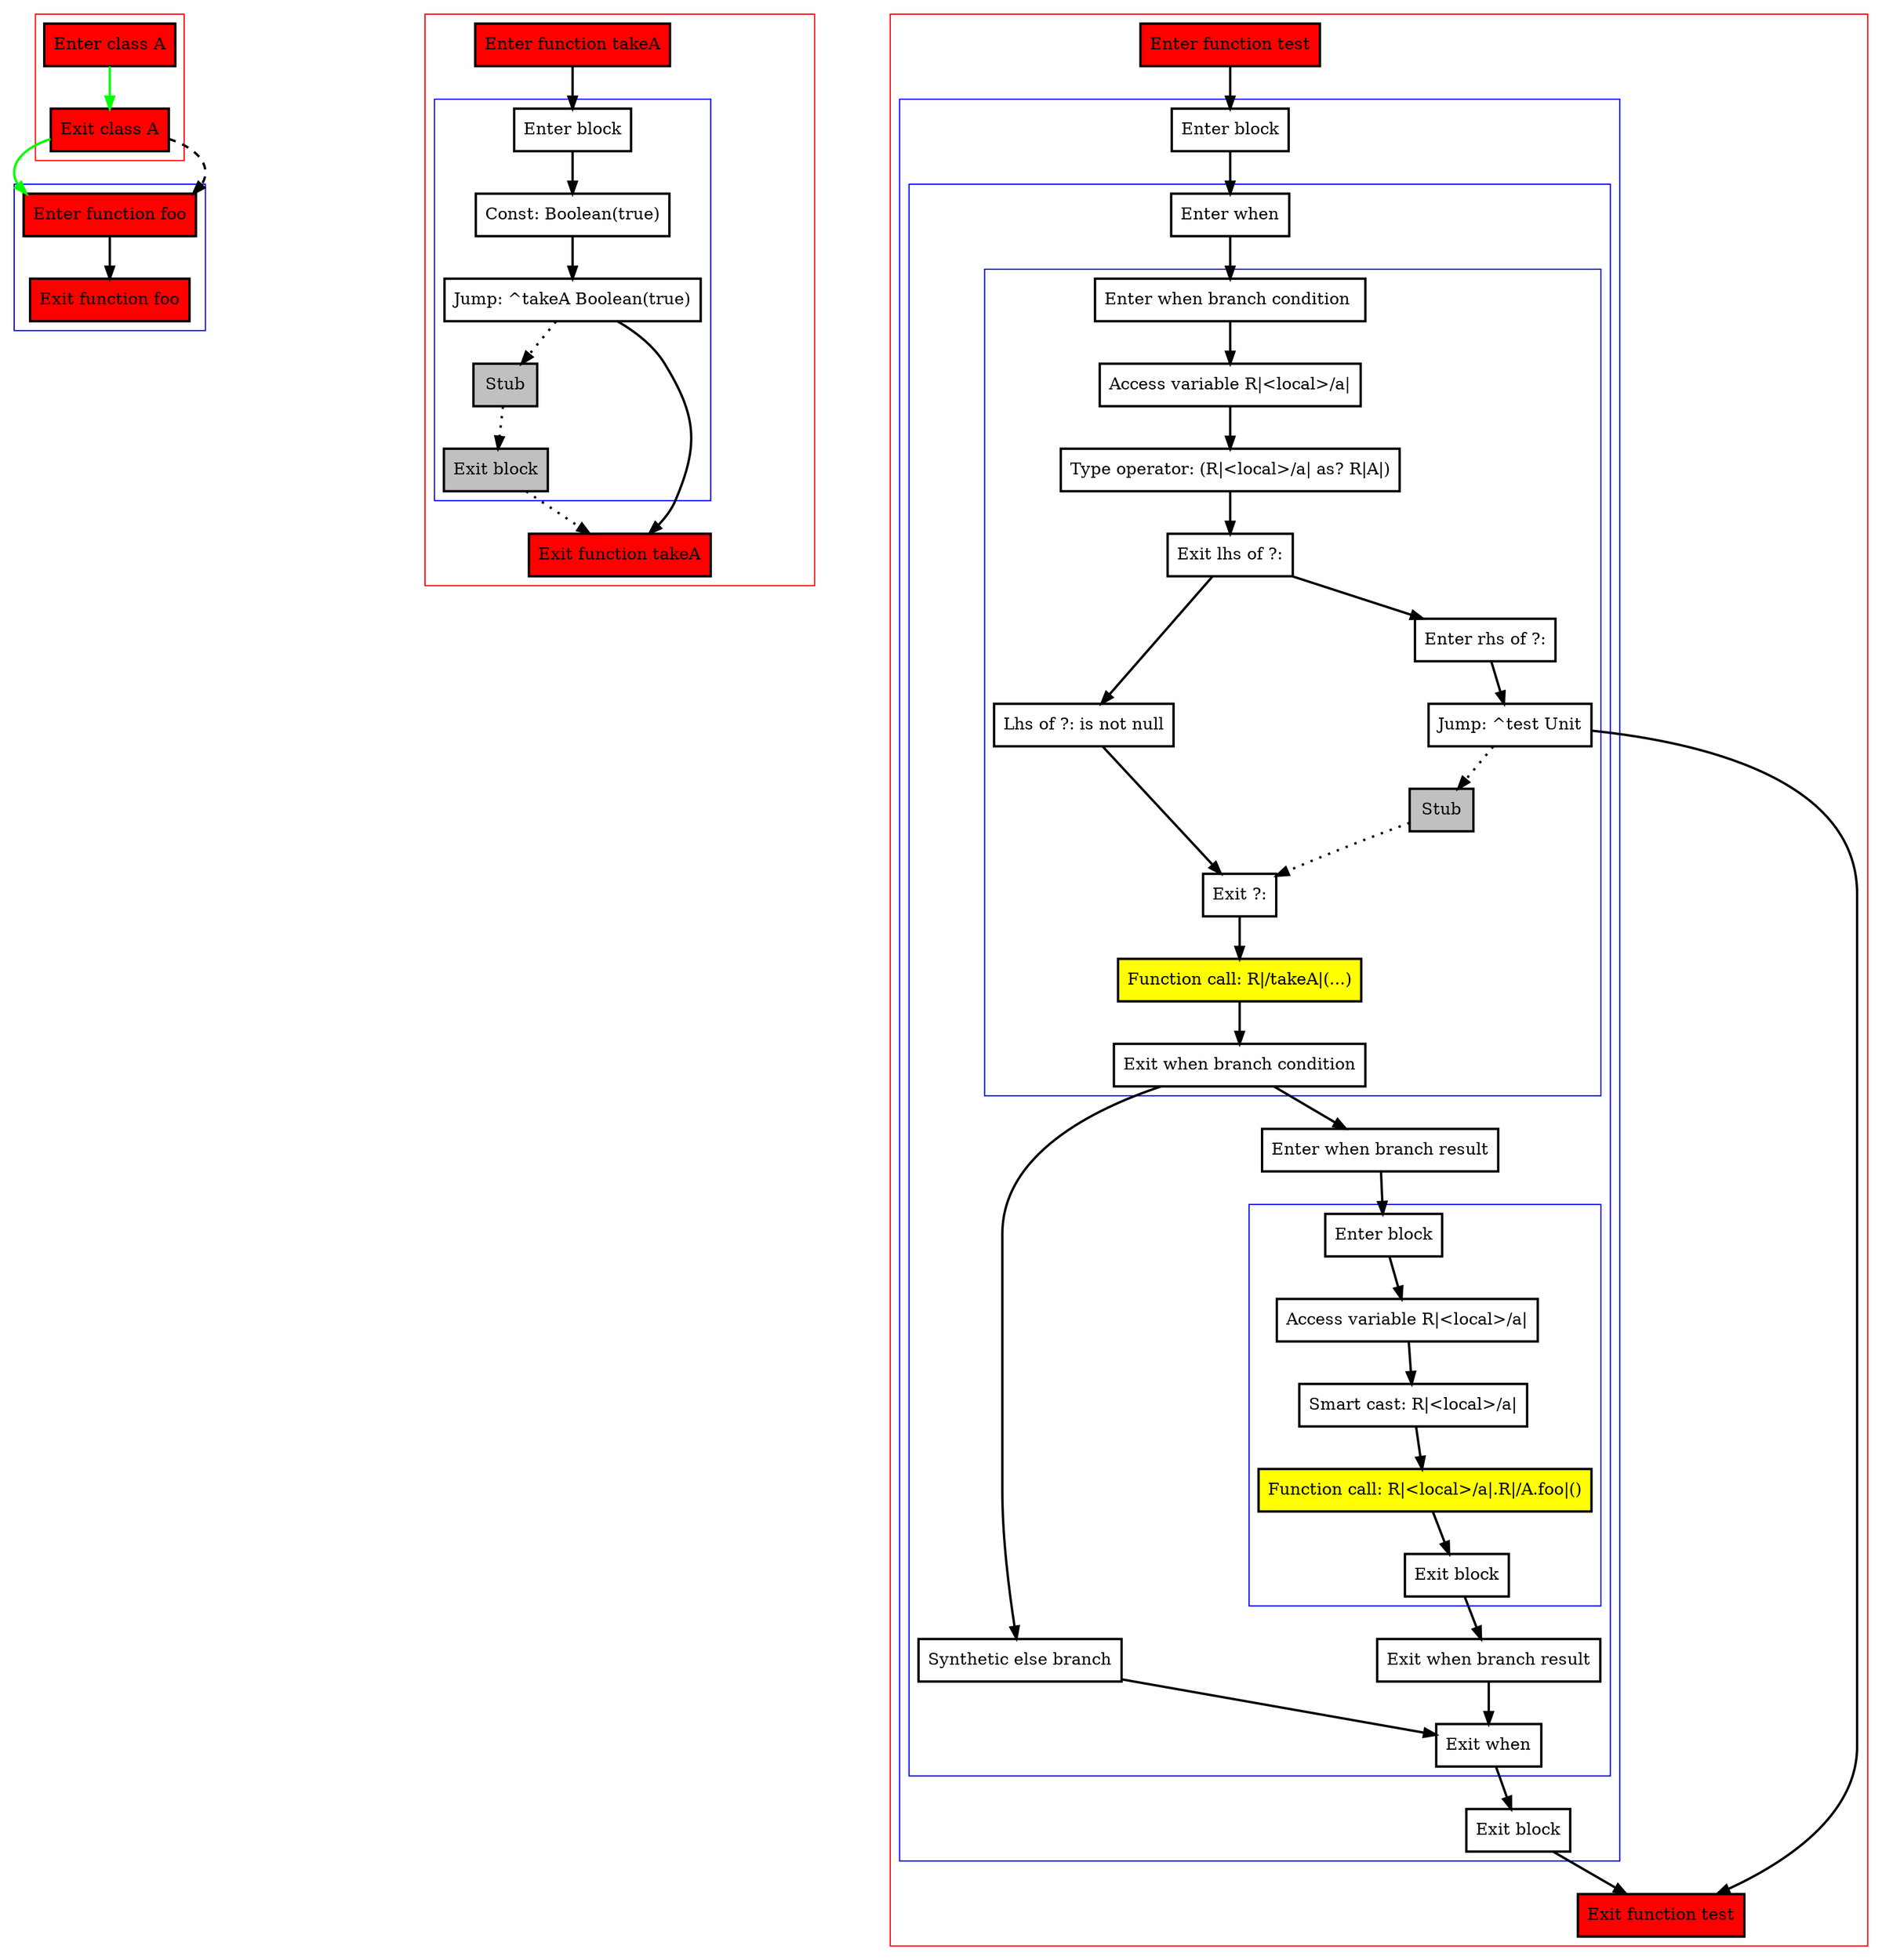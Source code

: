 digraph smartcastFromArgument_kt {
    graph [nodesep=3]
    node [shape=box penwidth=2]
    edge [penwidth=2]

    subgraph cluster_0 {
        color=red
        2 [label="Enter class A" style="filled" fillcolor=red];
        3 [label="Exit class A" style="filled" fillcolor=red];
    }
    subgraph cluster_1 {
        color=blue
        0 [label="Enter function foo" style="filled" fillcolor=red];
        1 [label="Exit function foo" style="filled" fillcolor=red];
    }
    2 -> {3} [color=green];
    3 -> {0} [color=green];
    3 -> {0} [style=dashed];
    0 -> {1};

    subgraph cluster_2 {
        color=red
        4 [label="Enter function takeA" style="filled" fillcolor=red];
        subgraph cluster_3 {
            color=blue
            5 [label="Enter block"];
            6 [label="Const: Boolean(true)"];
            7 [label="Jump: ^takeA Boolean(true)"];
            8 [label="Stub" style="filled" fillcolor=gray];
            9 [label="Exit block" style="filled" fillcolor=gray];
        }
        10 [label="Exit function takeA" style="filled" fillcolor=red];
    }
    4 -> {5};
    5 -> {6};
    6 -> {7};
    7 -> {10};
    7 -> {8} [style=dotted];
    8 -> {9} [style=dotted];
    9 -> {10} [style=dotted];

    subgraph cluster_4 {
        color=red
        11 [label="Enter function test" style="filled" fillcolor=red];
        subgraph cluster_5 {
            color=blue
            12 [label="Enter block"];
            subgraph cluster_6 {
                color=blue
                13 [label="Enter when"];
                subgraph cluster_7 {
                    color=blue
                    14 [label="Enter when branch condition "];
                    15 [label="Access variable R|<local>/a|"];
                    16 [label="Type operator: (R|<local>/a| as? R|A|)"];
                    17 [label="Exit lhs of ?:"];
                    18 [label="Enter rhs of ?:"];
                    19 [label="Jump: ^test Unit"];
                    20 [label="Stub" style="filled" fillcolor=gray];
                    21 [label="Lhs of ?: is not null"];
                    22 [label="Exit ?:"];
                    23 [label="Function call: R|/takeA|(...)" style="filled" fillcolor=yellow];
                    24 [label="Exit when branch condition"];
                }
                25 [label="Synthetic else branch"];
                26 [label="Enter when branch result"];
                subgraph cluster_8 {
                    color=blue
                    27 [label="Enter block"];
                    28 [label="Access variable R|<local>/a|"];
                    29 [label="Smart cast: R|<local>/a|"];
                    30 [label="Function call: R|<local>/a|.R|/A.foo|()" style="filled" fillcolor=yellow];
                    31 [label="Exit block"];
                }
                32 [label="Exit when branch result"];
                33 [label="Exit when"];
            }
            34 [label="Exit block"];
        }
        35 [label="Exit function test" style="filled" fillcolor=red];
    }
    11 -> {12};
    12 -> {13};
    13 -> {14};
    14 -> {15};
    15 -> {16};
    16 -> {17};
    17 -> {18 21};
    18 -> {19};
    19 -> {35};
    19 -> {20} [style=dotted];
    20 -> {22} [style=dotted];
    21 -> {22};
    22 -> {23};
    23 -> {24};
    24 -> {25 26};
    25 -> {33};
    26 -> {27};
    27 -> {28};
    28 -> {29};
    29 -> {30};
    30 -> {31};
    31 -> {32};
    32 -> {33};
    33 -> {34};
    34 -> {35};

}
